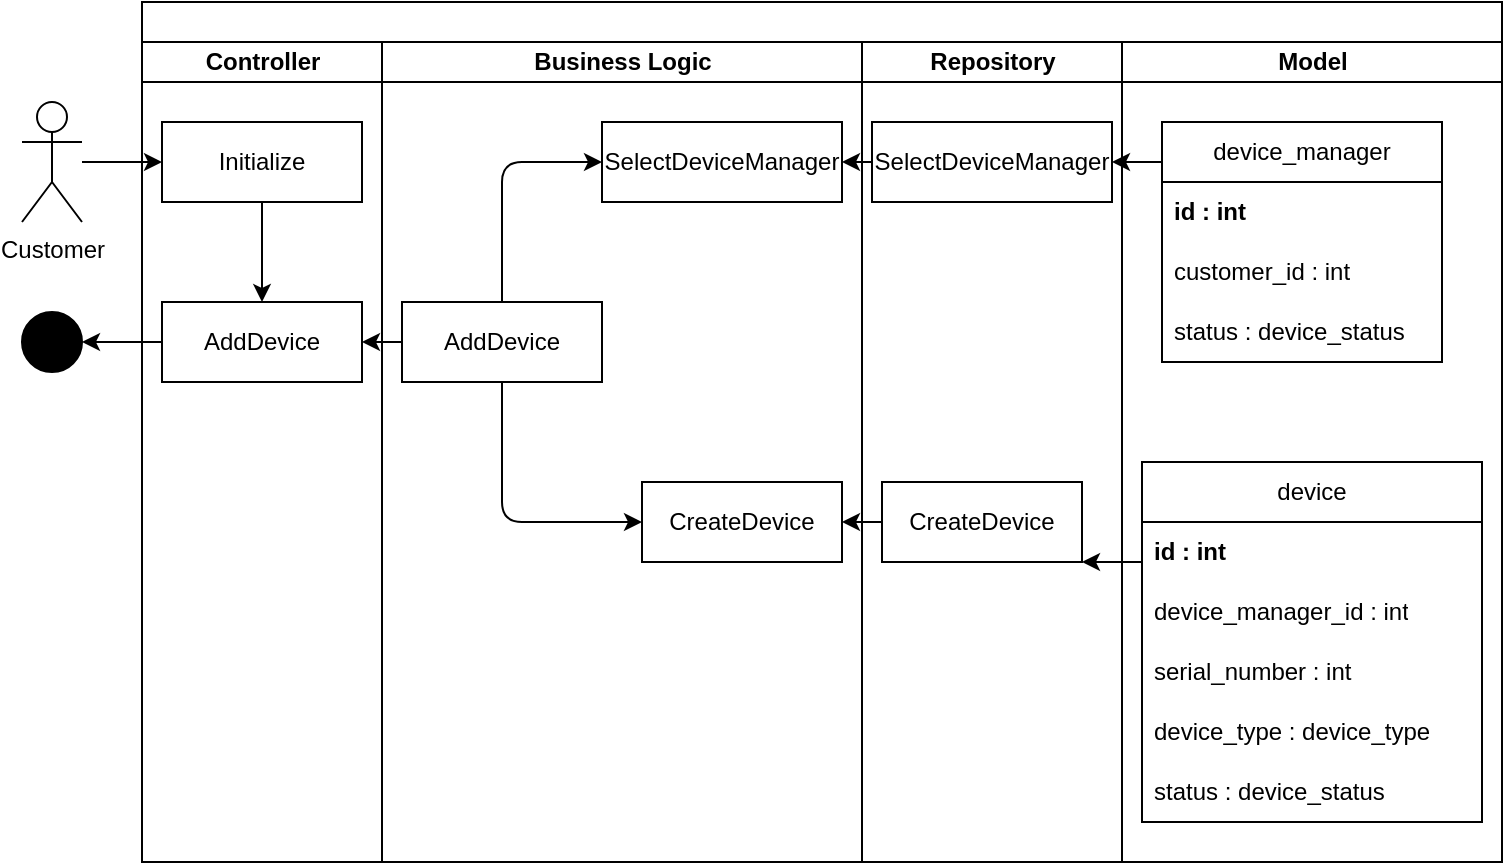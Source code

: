 <mxfile>
    <diagram id="2g2Q4EGQhZ7TLJfR63Jr" name="Page-1">
        <mxGraphModel dx="832" dy="571" grid="1" gridSize="10" guides="1" tooltips="1" connect="1" arrows="1" fold="1" page="1" pageScale="1" pageWidth="850" pageHeight="1100" math="0" shadow="0">
            <root>
                <mxCell id="0"/>
                <mxCell id="1" parent="0"/>
                <mxCell id="2" value="" style="swimlane;childLayout=stackLayout;resizeParent=1;resizeParentMax=0;startSize=20;html=1;" vertex="1" parent="1">
                    <mxGeometry x="230.0" y="50" width="680" height="430" as="geometry"/>
                </mxCell>
                <mxCell id="3" value="Controller" style="swimlane;startSize=20;html=1;" vertex="1" parent="2">
                    <mxGeometry y="20" width="120" height="410" as="geometry"/>
                </mxCell>
                <mxCell id="10" style="edgeStyle=none;html=1;" edge="1" parent="3" source="4" target="9">
                    <mxGeometry relative="1" as="geometry"/>
                </mxCell>
                <mxCell id="4" value="Initialize" style="rounded=0;whiteSpace=wrap;html=1;" vertex="1" parent="3">
                    <mxGeometry x="10" y="40" width="100" height="40" as="geometry"/>
                </mxCell>
                <mxCell id="9" value="AddDevice" style="rounded=0;whiteSpace=wrap;html=1;" vertex="1" parent="3">
                    <mxGeometry x="10.0" y="130" width="100" height="40" as="geometry"/>
                </mxCell>
                <mxCell id="5" value="Business Logic" style="swimlane;startSize=20;html=1;" vertex="1" parent="2">
                    <mxGeometry x="120" y="20" width="240" height="410" as="geometry"/>
                </mxCell>
                <mxCell id="23" style="edgeStyle=orthogonalEdgeStyle;html=1;" edge="1" parent="5" source="11" target="13">
                    <mxGeometry relative="1" as="geometry">
                        <Array as="points">
                            <mxPoint x="60" y="240"/>
                        </Array>
                    </mxGeometry>
                </mxCell>
                <mxCell id="33" style="edgeStyle=orthogonalEdgeStyle;html=1;" edge="1" parent="5" source="11" target="25">
                    <mxGeometry relative="1" as="geometry">
                        <Array as="points">
                            <mxPoint x="60" y="60"/>
                        </Array>
                    </mxGeometry>
                </mxCell>
                <mxCell id="11" value="AddDevice" style="rounded=0;whiteSpace=wrap;html=1;" vertex="1" parent="5">
                    <mxGeometry x="10.0" y="130" width="100" height="40" as="geometry"/>
                </mxCell>
                <mxCell id="13" value="CreateDevice" style="rounded=0;whiteSpace=wrap;html=1;" vertex="1" parent="5">
                    <mxGeometry x="130.0" y="220" width="100" height="40" as="geometry"/>
                </mxCell>
                <mxCell id="25" value="SelectDeviceManager" style="rounded=0;whiteSpace=wrap;html=1;" vertex="1" parent="5">
                    <mxGeometry x="110" y="40" width="120" height="40" as="geometry"/>
                </mxCell>
                <mxCell id="12" value="Repository" style="swimlane;startSize=20;html=1;" vertex="1" parent="2">
                    <mxGeometry x="360" y="20" width="130" height="410" as="geometry"/>
                </mxCell>
                <mxCell id="14" value="CreateDevice" style="rounded=0;whiteSpace=wrap;html=1;" vertex="1" parent="12">
                    <mxGeometry x="10.0" y="220" width="100" height="40" as="geometry"/>
                </mxCell>
                <mxCell id="26" value="SelectDeviceManager" style="rounded=0;whiteSpace=wrap;html=1;" vertex="1" parent="12">
                    <mxGeometry x="5" y="40" width="120" height="40" as="geometry"/>
                </mxCell>
                <mxCell id="6" value="Model" style="swimlane;startSize=20;html=1;" vertex="1" parent="2">
                    <mxGeometry x="490" y="20" width="190" height="410" as="geometry"/>
                </mxCell>
                <mxCell id="15" value="device" style="swimlane;fontStyle=0;childLayout=stackLayout;horizontal=1;startSize=30;horizontalStack=0;resizeParent=1;resizeParentMax=0;resizeLast=0;collapsible=1;marginBottom=0;whiteSpace=wrap;html=1;fontSize=12;" vertex="1" parent="6">
                    <mxGeometry x="10.0" y="210" width="170" height="180" as="geometry"/>
                </mxCell>
                <mxCell id="16" value="id : int" style="text;strokeColor=none;fillColor=none;align=left;verticalAlign=middle;spacingLeft=4;spacingRight=4;overflow=hidden;points=[[0,0.5],[1,0.5]];portConstraint=eastwest;rotatable=0;whiteSpace=wrap;html=1;fontSize=12;fontStyle=1" vertex="1" parent="15">
                    <mxGeometry y="30" width="170" height="30" as="geometry"/>
                </mxCell>
                <mxCell id="17" value="device_manager_id : int" style="text;strokeColor=none;fillColor=none;align=left;verticalAlign=middle;spacingLeft=4;spacingRight=4;overflow=hidden;points=[[0,0.5],[1,0.5]];portConstraint=eastwest;rotatable=0;whiteSpace=wrap;html=1;fontSize=12;fontStyle=0" vertex="1" parent="15">
                    <mxGeometry y="60" width="170" height="30" as="geometry"/>
                </mxCell>
                <mxCell id="18" value="serial_number : int" style="text;strokeColor=none;fillColor=none;align=left;verticalAlign=middle;spacingLeft=4;spacingRight=4;overflow=hidden;points=[[0,0.5],[1,0.5]];portConstraint=eastwest;rotatable=0;whiteSpace=wrap;html=1;fontSize=12;fontStyle=0" vertex="1" parent="15">
                    <mxGeometry y="90" width="170" height="30" as="geometry"/>
                </mxCell>
                <mxCell id="19" value="device_type : device_type" style="text;strokeColor=none;fillColor=none;align=left;verticalAlign=middle;spacingLeft=4;spacingRight=4;overflow=hidden;points=[[0,0.5],[1,0.5]];portConstraint=eastwest;rotatable=0;whiteSpace=wrap;html=1;fontSize=12;fontStyle=0" vertex="1" parent="15">
                    <mxGeometry y="120" width="170" height="30" as="geometry"/>
                </mxCell>
                <mxCell id="20" value="status : device_status" style="text;strokeColor=none;fillColor=none;align=left;verticalAlign=middle;spacingLeft=4;spacingRight=4;overflow=hidden;points=[[0,0.5],[1,0.5]];portConstraint=eastwest;rotatable=0;whiteSpace=wrap;html=1;fontSize=12;fontStyle=0" vertex="1" parent="15">
                    <mxGeometry y="150" width="170" height="30" as="geometry"/>
                </mxCell>
                <mxCell id="27" value="device_manager" style="swimlane;fontStyle=0;childLayout=stackLayout;horizontal=1;startSize=30;horizontalStack=0;resizeParent=1;resizeParentMax=0;resizeLast=0;collapsible=1;marginBottom=0;whiteSpace=wrap;html=1;fontSize=12;" vertex="1" parent="6">
                    <mxGeometry x="20.0" y="40" width="140" height="120" as="geometry"/>
                </mxCell>
                <mxCell id="28" value="id : int" style="text;strokeColor=none;fillColor=none;align=left;verticalAlign=middle;spacingLeft=4;spacingRight=4;overflow=hidden;points=[[0,0.5],[1,0.5]];portConstraint=eastwest;rotatable=0;whiteSpace=wrap;html=1;fontSize=12;fontStyle=1" vertex="1" parent="27">
                    <mxGeometry y="30" width="140" height="30" as="geometry"/>
                </mxCell>
                <mxCell id="29" value="customer_id : int" style="text;strokeColor=none;fillColor=none;align=left;verticalAlign=middle;spacingLeft=4;spacingRight=4;overflow=hidden;points=[[0,0.5],[1,0.5]];portConstraint=eastwest;rotatable=0;whiteSpace=wrap;html=1;fontSize=12;fontStyle=0" vertex="1" parent="27">
                    <mxGeometry y="60" width="140" height="30" as="geometry"/>
                </mxCell>
                <mxCell id="30" value="status : device_status" style="text;strokeColor=none;fillColor=none;align=left;verticalAlign=middle;spacingLeft=4;spacingRight=4;overflow=hidden;points=[[0,0.5],[1,0.5]];portConstraint=eastwest;rotatable=0;whiteSpace=wrap;html=1;fontSize=12;fontStyle=0" vertex="1" parent="27">
                    <mxGeometry y="90" width="140" height="30" as="geometry"/>
                </mxCell>
                <mxCell id="21" style="edgeStyle=orthogonalEdgeStyle;html=1;" edge="1" parent="2" source="15" target="14">
                    <mxGeometry relative="1" as="geometry">
                        <Array as="points">
                            <mxPoint x="470" y="260"/>
                            <mxPoint x="470" y="260"/>
                        </Array>
                    </mxGeometry>
                </mxCell>
                <mxCell id="24" style="edgeStyle=orthogonalEdgeStyle;html=1;" edge="1" parent="2" source="11" target="9">
                    <mxGeometry relative="1" as="geometry"/>
                </mxCell>
                <mxCell id="31" style="edgeStyle=orthogonalEdgeStyle;html=1;" edge="1" parent="2" source="27" target="26">
                    <mxGeometry relative="1" as="geometry">
                        <Array as="points">
                            <mxPoint x="490" y="80"/>
                            <mxPoint x="490" y="80"/>
                        </Array>
                    </mxGeometry>
                </mxCell>
                <mxCell id="32" style="edgeStyle=orthogonalEdgeStyle;html=1;" edge="1" parent="2" source="26" target="25">
                    <mxGeometry relative="1" as="geometry"/>
                </mxCell>
                <mxCell id="35" style="edgeStyle=orthogonalEdgeStyle;html=1;" edge="1" parent="2" source="14" target="13">
                    <mxGeometry relative="1" as="geometry"/>
                </mxCell>
                <mxCell id="7" style="edgeStyle=none;html=1;" edge="1" source="8" target="4" parent="1">
                    <mxGeometry relative="1" as="geometry"/>
                </mxCell>
                <mxCell id="8" value="Customer" style="shape=umlActor;verticalLabelPosition=bottom;verticalAlign=top;html=1;outlineConnect=0;" vertex="1" parent="1">
                    <mxGeometry x="170" y="100" width="30" height="60" as="geometry"/>
                </mxCell>
                <mxCell id="39" value="" style="ellipse;fillColor=strokeColor;" vertex="1" parent="1">
                    <mxGeometry x="170" y="205" width="30" height="30" as="geometry"/>
                </mxCell>
                <mxCell id="40" style="edgeStyle=orthogonalEdgeStyle;html=1;" edge="1" parent="1" source="9" target="39">
                    <mxGeometry relative="1" as="geometry"/>
                </mxCell>
            </root>
        </mxGraphModel>
    </diagram>
</mxfile>